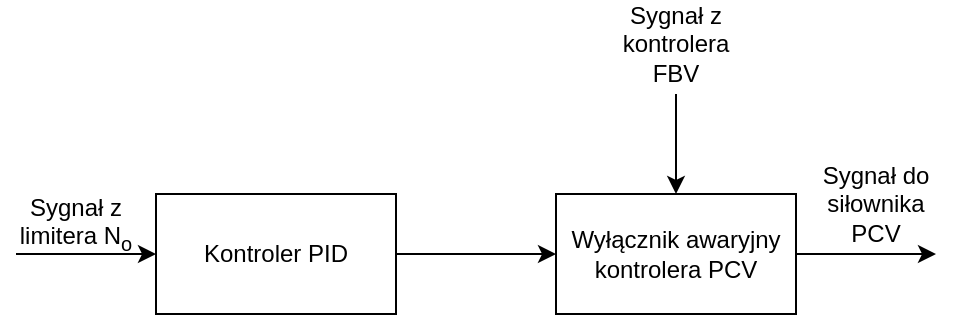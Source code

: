 <mxfile version="20.7.4" type="device"><diagram id="tclMaWKp2eW7rCRLUtC4" name="Strona-1"><mxGraphModel dx="989" dy="610" grid="1" gridSize="10" guides="1" tooltips="1" connect="1" arrows="1" fold="1" page="1" pageScale="1" pageWidth="1169" pageHeight="827" math="0" shadow="0"><root><mxCell id="0"/><mxCell id="1" parent="0"/><mxCell id="RnU0gUmRCvv2c0Gd-idU-5" value="" style="edgeStyle=orthogonalEdgeStyle;rounded=0;orthogonalLoop=1;jettySize=auto;html=1;" parent="1" source="RnU0gUmRCvv2c0Gd-idU-1" target="RnU0gUmRCvv2c0Gd-idU-3" edge="1"><mxGeometry relative="1" as="geometry"/></mxCell><mxCell id="RnU0gUmRCvv2c0Gd-idU-1" value="Kontroler PID" style="rounded=0;whiteSpace=wrap;html=1;" parent="1" vertex="1"><mxGeometry x="370" y="230" width="120" height="60" as="geometry"/></mxCell><mxCell id="RnU0gUmRCvv2c0Gd-idU-2" value="" style="endArrow=classic;html=1;rounded=0;entryX=0;entryY=0.5;entryDx=0;entryDy=0;" parent="1" target="RnU0gUmRCvv2c0Gd-idU-1" edge="1"><mxGeometry width="50" height="50" relative="1" as="geometry"><mxPoint x="300" y="260" as="sourcePoint"/><mxPoint x="300" y="270" as="targetPoint"/></mxGeometry></mxCell><mxCell id="RnU0gUmRCvv2c0Gd-idU-8" style="edgeStyle=orthogonalEdgeStyle;rounded=0;orthogonalLoop=1;jettySize=auto;html=1;" parent="1" source="RnU0gUmRCvv2c0Gd-idU-3" edge="1"><mxGeometry relative="1" as="geometry"><mxPoint x="760" y="260" as="targetPoint"/></mxGeometry></mxCell><mxCell id="RnU0gUmRCvv2c0Gd-idU-3" value="Wyłącznik awaryjny kontrolera PCV" style="rounded=0;whiteSpace=wrap;html=1;" parent="1" vertex="1"><mxGeometry x="570" y="230" width="120" height="60" as="geometry"/></mxCell><mxCell id="RnU0gUmRCvv2c0Gd-idU-4" value="Sygnał z limitera N&lt;sub&gt;o&lt;/sub&gt;" style="text;html=1;strokeColor=none;fillColor=none;align=center;verticalAlign=middle;whiteSpace=wrap;rounded=0;" parent="1" vertex="1"><mxGeometry x="300" y="230" width="60" height="30" as="geometry"/></mxCell><mxCell id="RnU0gUmRCvv2c0Gd-idU-6" value="" style="endArrow=classic;html=1;rounded=0;entryX=0.5;entryY=0;entryDx=0;entryDy=0;" parent="1" target="RnU0gUmRCvv2c0Gd-idU-3" edge="1"><mxGeometry width="50" height="50" relative="1" as="geometry"><mxPoint x="630" y="180" as="sourcePoint"/><mxPoint x="700" y="90" as="targetPoint"/></mxGeometry></mxCell><mxCell id="RnU0gUmRCvv2c0Gd-idU-7" value="Sygnał z kontrolera FBV" style="text;html=1;strokeColor=none;fillColor=none;align=center;verticalAlign=middle;whiteSpace=wrap;rounded=0;" parent="1" vertex="1"><mxGeometry x="600" y="140" width="60" height="30" as="geometry"/></mxCell><mxCell id="RnU0gUmRCvv2c0Gd-idU-9" value="Sygnał do siłownika PCV" style="text;html=1;strokeColor=none;fillColor=none;align=center;verticalAlign=middle;whiteSpace=wrap;rounded=0;" parent="1" vertex="1"><mxGeometry x="700" y="220" width="60" height="30" as="geometry"/></mxCell></root></mxGraphModel></diagram></mxfile>